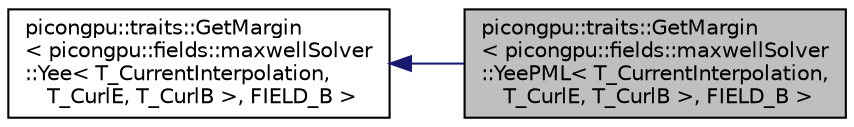 digraph "picongpu::traits::GetMargin&lt; picongpu::fields::maxwellSolver::YeePML&lt; T_CurrentInterpolation, T_CurlE, T_CurlB &gt;, FIELD_B &gt;"
{
 // LATEX_PDF_SIZE
  edge [fontname="Helvetica",fontsize="10",labelfontname="Helvetica",labelfontsize="10"];
  node [fontname="Helvetica",fontsize="10",shape=record];
  rankdir="LR";
  Node1 [label="picongpu::traits::GetMargin\l\< picongpu::fields::maxwellSolver\l::YeePML\< T_CurrentInterpolation,\l T_CurlE, T_CurlB \>, FIELD_B \>",height=0.2,width=0.4,color="black", fillcolor="grey75", style="filled", fontcolor="black",tooltip=" "];
  Node2 -> Node1 [dir="back",color="midnightblue",fontsize="10",style="solid",fontname="Helvetica"];
  Node2 [label="picongpu::traits::GetMargin\l\< picongpu::fields::maxwellSolver\l::Yee\< T_CurrentInterpolation,\l T_CurlE, T_CurlB \>, FIELD_B \>",height=0.2,width=0.4,color="black", fillcolor="white", style="filled",URL="$structpicongpu_1_1traits_1_1_get_margin.html",tooltip=" "];
}
